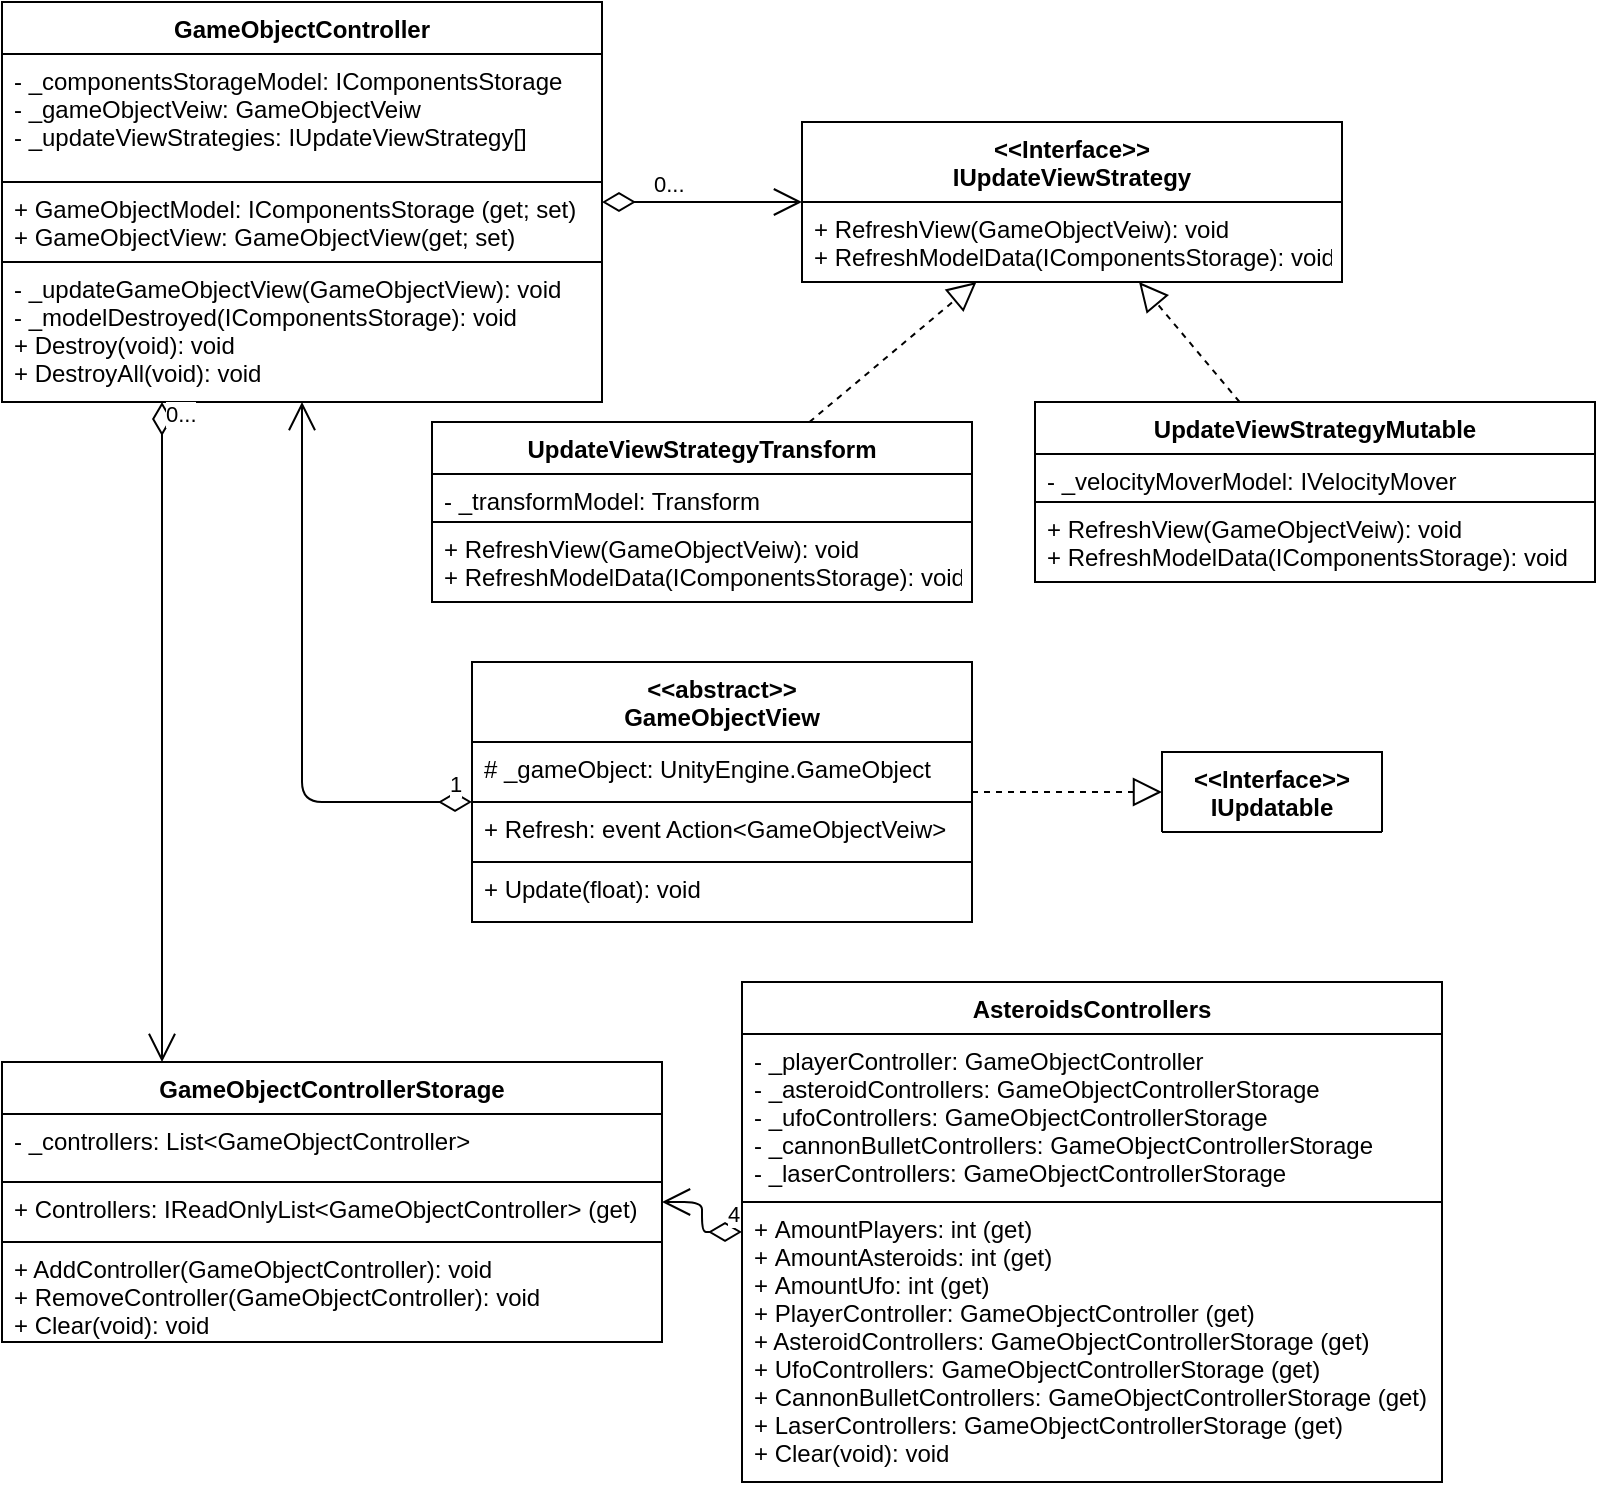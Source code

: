 <mxfile version="13.7.9" type="device" pages="3"><diagram id="0OU8vH0UHoeGirbY9aeB" name="Controller"><mxGraphModel dx="-127" dy="-1451" grid="1" gridSize="10" guides="1" tooltips="1" connect="1" arrows="1" fold="1" page="1" pageScale="1" pageWidth="827" pageHeight="1169" math="0" shadow="0"><root><mxCell id="0"/><mxCell id="1" parent="0"/><mxCell id="wP--cDOwgo1lVl1RBH6o-33" value="AsteroidsControllers" style="swimlane;fontStyle=1;align=center;verticalAlign=top;childLayout=stackLayout;horizontal=1;startSize=26;horizontalStack=0;resizeParent=1;resizeParentMax=0;resizeLast=0;collapsible=1;marginBottom=0;spacing=2;" parent="1" vertex="1"><mxGeometry x="1210" y="2840" width="350" height="250" as="geometry"><mxRectangle x="267.5" y="180" width="70" height="26" as="alternateBounds"/></mxGeometry></mxCell><mxCell id="wP--cDOwgo1lVl1RBH6o-34" value="- _playerController: GameObjectController&#10;- _asteroidControllers: GameObjectControllerStorage&#10;- _ufoControllers: GameObjectControllerStorage&#10;- _cannonBulletControllers: GameObjectControllerStorage&#10;- _laserControllers: GameObjectControllerStorage" style="text;fillColor=none;align=left;verticalAlign=top;spacingLeft=4;spacingRight=4;overflow=hidden;rotatable=0;points=[[0,0.5],[1,0.5]];portConstraint=eastwest;strokeColor=#000000;" parent="wP--cDOwgo1lVl1RBH6o-33" vertex="1"><mxGeometry y="26" width="350" height="84" as="geometry"/></mxCell><mxCell id="wP--cDOwgo1lVl1RBH6o-35" value="+ AmountPlayers: int (get)&#10;+ AmountAsteroids: int (get)&#10;+ AmountUfo: int (get)&#10;+ PlayerController: GameObjectController (get)&#10;+ AsteroidControllers: GameObjectControllerStorage (get)&#10;+ UfoControllers: GameObjectControllerStorage (get)&#10;+ CannonBulletControllers: GameObjectControllerStorage (get)&#10;+ LaserControllers: GameObjectControllerStorage (get)&#10;+ Clear(void): void" style="text;fillColor=none;align=left;verticalAlign=top;spacingLeft=4;spacingRight=4;overflow=hidden;rotatable=0;points=[[0,0.5],[1,0.5]];portConstraint=eastwest;strokeColor=#000000;" parent="wP--cDOwgo1lVl1RBH6o-33" vertex="1"><mxGeometry y="110" width="350" height="140" as="geometry"/></mxCell><mxCell id="DfrD03r_aQXxV0ZtJx9C-1" value="&lt;&lt;Interface&gt;&gt;&#10;IUpdatable" style="swimlane;fontStyle=1;align=center;verticalAlign=top;childLayout=stackLayout;horizontal=1;startSize=40;horizontalStack=0;resizeParent=1;resizeParentMax=0;resizeLast=0;collapsible=1;marginBottom=0;spacing=2;" parent="1" vertex="1" collapsed="1"><mxGeometry x="1420" y="2725" width="110" height="40" as="geometry"><mxRectangle x="1430" y="2700" width="160" height="70" as="alternateBounds"/></mxGeometry></mxCell><mxCell id="DfrD03r_aQXxV0ZtJx9C-2" value="+ Update(float): void" style="text;fillColor=none;align=left;verticalAlign=top;spacingLeft=4;spacingRight=4;overflow=hidden;rotatable=0;points=[[0,0.5],[1,0.5]];portConstraint=eastwest;strokeColor=#000000;" parent="DfrD03r_aQXxV0ZtJx9C-1" vertex="1"><mxGeometry y="40" width="110" height="30" as="geometry"/></mxCell><mxCell id="wP--cDOwgo1lVl1RBH6o-22" value="&lt;&lt;abstract&gt;&gt;&#10;GameObjectView" style="swimlane;fontStyle=1;align=center;verticalAlign=top;childLayout=stackLayout;horizontal=1;startSize=40;horizontalStack=0;resizeParent=1;resizeParentMax=0;resizeLast=0;collapsible=1;marginBottom=0;spacing=2;" parent="1" vertex="1"><mxGeometry x="1075" y="2680" width="250" height="130" as="geometry"><mxRectangle x="267.5" y="180" width="70" height="26" as="alternateBounds"/></mxGeometry></mxCell><mxCell id="wP--cDOwgo1lVl1RBH6o-23" value="# _gameObject: UnityEngine.GameObject&#10;" style="text;fillColor=none;align=left;verticalAlign=top;spacingLeft=4;spacingRight=4;overflow=hidden;rotatable=0;points=[[0,0.5],[1,0.5]];portConstraint=eastwest;strokeColor=#000000;" parent="wP--cDOwgo1lVl1RBH6o-22" vertex="1"><mxGeometry y="40" width="250" height="30" as="geometry"/></mxCell><mxCell id="wP--cDOwgo1lVl1RBH6o-24" value="+ Refresh: event Action&lt;GameObjectVeiw&gt;" style="text;fillColor=none;align=left;verticalAlign=top;spacingLeft=4;spacingRight=4;overflow=hidden;rotatable=0;points=[[0,0.5],[1,0.5]];portConstraint=eastwest;strokeColor=#000000;" parent="wP--cDOwgo1lVl1RBH6o-22" vertex="1"><mxGeometry y="70" width="250" height="30" as="geometry"/></mxCell><mxCell id="wP--cDOwgo1lVl1RBH6o-25" value="+ Update(float): void" style="text;fillColor=none;align=left;verticalAlign=top;spacingLeft=4;spacingRight=4;overflow=hidden;rotatable=0;points=[[0,0.5],[1,0.5]];portConstraint=eastwest;strokeColor=#000000;" parent="wP--cDOwgo1lVl1RBH6o-22" vertex="1"><mxGeometry y="100" width="250" height="30" as="geometry"/></mxCell><mxCell id="wP--cDOwgo1lVl1RBH6o-9" value="&lt;&lt;Interface&gt;&gt;&#10;IUpdateViewStrategy" style="swimlane;fontStyle=1;align=center;verticalAlign=top;childLayout=stackLayout;horizontal=1;startSize=40;horizontalStack=0;resizeParent=1;resizeParentMax=0;resizeLast=0;collapsible=1;marginBottom=0;spacing=2;" parent="1" vertex="1"><mxGeometry x="1240" y="2410" width="270" height="80" as="geometry"><mxRectangle x="267.5" y="180" width="70" height="26" as="alternateBounds"/></mxGeometry></mxCell><mxCell id="wP--cDOwgo1lVl1RBH6o-10" value="+ RefreshView(GameObjectVeiw): void&#10;+ RefreshModelData(IComponentsStorage): void" style="text;fillColor=none;align=left;verticalAlign=top;spacingLeft=4;spacingRight=4;overflow=hidden;rotatable=0;points=[[0,0.5],[1,0.5]];portConstraint=eastwest;strokeColor=#000000;" parent="wP--cDOwgo1lVl1RBH6o-9" vertex="1"><mxGeometry y="40" width="270" height="40" as="geometry"/></mxCell><mxCell id="wP--cDOwgo1lVl1RBH6o-1" value="GameObjectController" style="swimlane;fontStyle=1;align=center;verticalAlign=top;childLayout=stackLayout;horizontal=1;startSize=26;horizontalStack=0;resizeParent=1;resizeParentMax=0;resizeLast=0;collapsible=1;marginBottom=0;spacing=2;" parent="1" vertex="1"><mxGeometry x="840" y="2350" width="300" height="200" as="geometry"><mxRectangle x="267.5" y="180" width="70" height="26" as="alternateBounds"/></mxGeometry></mxCell><mxCell id="wP--cDOwgo1lVl1RBH6o-2" value="- _componentsStorageModel: IComponentsStorage&#10;- _gameObjectVeiw: GameObjectVeiw&#10;- _updateViewStrategies: IUpdateViewStrategy[]" style="text;fillColor=none;align=left;verticalAlign=top;spacingLeft=4;spacingRight=4;overflow=hidden;rotatable=0;points=[[0,0.5],[1,0.5]];portConstraint=eastwest;strokeColor=#000000;" parent="wP--cDOwgo1lVl1RBH6o-1" vertex="1"><mxGeometry y="26" width="300" height="64" as="geometry"/></mxCell><mxCell id="wP--cDOwgo1lVl1RBH6o-3" value="+ GameObjectModel: IComponentsStorage (get; set)&#10;+ GameObjectView: GameObjectView(get; set)" style="text;fillColor=none;align=left;verticalAlign=top;spacingLeft=4;spacingRight=4;overflow=hidden;rotatable=0;points=[[0,0.5],[1,0.5]];portConstraint=eastwest;strokeColor=#000000;" parent="wP--cDOwgo1lVl1RBH6o-1" vertex="1"><mxGeometry y="90" width="300" height="40" as="geometry"/></mxCell><mxCell id="wP--cDOwgo1lVl1RBH6o-4" value="- _updateGameObjectView(GameObjectView): void&#10;- _modelDestroyed(IComponentsStorage): void&#10;+ Destroy(void): void&#10;+ DestroyAll(void): void" style="text;fillColor=none;align=left;verticalAlign=top;spacingLeft=4;spacingRight=4;overflow=hidden;rotatable=0;points=[[0,0.5],[1,0.5]];portConstraint=eastwest;strokeColor=#000000;" parent="wP--cDOwgo1lVl1RBH6o-1" vertex="1"><mxGeometry y="130" width="300" height="70" as="geometry"/></mxCell><mxCell id="wP--cDOwgo1lVl1RBH6o-5" value="1" style="endArrow=open;html=1;endSize=12;startArrow=diamondThin;startSize=14;startFill=0;edgeStyle=orthogonalEdgeStyle;align=left;verticalAlign=bottom;" parent="1" source="wP--cDOwgo1lVl1RBH6o-22" target="wP--cDOwgo1lVl1RBH6o-1" edge="1"><mxGeometry x="-0.905" relative="1" as="geometry"><mxPoint x="1110" y="2260" as="sourcePoint"/><mxPoint x="1190" y="2460" as="targetPoint"/><Array as="points"><mxPoint x="990" y="2750"/></Array><mxPoint as="offset"/></mxGeometry></mxCell><mxCell id="wP--cDOwgo1lVl1RBH6o-6" value="0..." style="endArrow=open;html=1;endSize=12;startArrow=diamondThin;startSize=14;startFill=0;edgeStyle=orthogonalEdgeStyle;align=left;verticalAlign=bottom;" parent="1" source="wP--cDOwgo1lVl1RBH6o-1" target="wP--cDOwgo1lVl1RBH6o-9" edge="1"><mxGeometry x="-0.529" relative="1" as="geometry"><mxPoint x="1200" y="2490" as="sourcePoint"/><mxPoint x="1210" y="2420" as="targetPoint"/><mxPoint as="offset"/></mxGeometry></mxCell><mxCell id="wP--cDOwgo1lVl1RBH6o-7" value="" style="endArrow=block;dashed=1;endFill=0;endSize=12;html=1;" parent="1" source="wP--cDOwgo1lVl1RBH6o-11" target="wP--cDOwgo1lVl1RBH6o-9" edge="1"><mxGeometry width="160" relative="1" as="geometry"><mxPoint x="1280" y="2540" as="sourcePoint"/><mxPoint x="1440" y="2540" as="targetPoint"/></mxGeometry></mxCell><mxCell id="wP--cDOwgo1lVl1RBH6o-8" value="" style="endArrow=block;dashed=1;endFill=0;endSize=12;html=1;" parent="1" source="wP--cDOwgo1lVl1RBH6o-16" target="wP--cDOwgo1lVl1RBH6o-9" edge="1"><mxGeometry width="160" relative="1" as="geometry"><mxPoint x="1515.083" y="2620" as="sourcePoint"/><mxPoint x="1392.568" y="2430" as="targetPoint"/></mxGeometry></mxCell><mxCell id="wP--cDOwgo1lVl1RBH6o-11" value="UpdateViewStrategyTransform" style="swimlane;fontStyle=1;align=center;verticalAlign=top;childLayout=stackLayout;horizontal=1;startSize=26;horizontalStack=0;resizeParent=1;resizeParentMax=0;resizeLast=0;collapsible=1;marginBottom=0;spacing=2;" parent="1" vertex="1"><mxGeometry x="1055" y="2560" width="270" height="90" as="geometry"><mxRectangle x="267.5" y="180" width="70" height="26" as="alternateBounds"/></mxGeometry></mxCell><mxCell id="wP--cDOwgo1lVl1RBH6o-12" value="- _transformModel: Transform" style="text;fillColor=none;align=left;verticalAlign=top;spacingLeft=4;spacingRight=4;overflow=hidden;rotatable=0;points=[[0,0.5],[1,0.5]];portConstraint=eastwest;strokeColor=#000000;" parent="wP--cDOwgo1lVl1RBH6o-11" vertex="1"><mxGeometry y="26" width="270" height="24" as="geometry"/></mxCell><mxCell id="wP--cDOwgo1lVl1RBH6o-13" value="+ RefreshView(GameObjectVeiw): void&#10;+ RefreshModelData(IComponentsStorage): void" style="text;fillColor=none;align=left;verticalAlign=top;spacingLeft=4;spacingRight=4;overflow=hidden;rotatable=0;points=[[0,0.5],[1,0.5]];portConstraint=eastwest;strokeColor=#000000;" parent="wP--cDOwgo1lVl1RBH6o-11" vertex="1"><mxGeometry y="50" width="270" height="40" as="geometry"/></mxCell><mxCell id="wP--cDOwgo1lVl1RBH6o-14" value="0..." style="endArrow=open;html=1;endSize=12;startArrow=diamondThin;startSize=14;startFill=0;edgeStyle=orthogonalEdgeStyle;align=left;verticalAlign=bottom;" parent="1" source="wP--cDOwgo1lVl1RBH6o-1" target="wP--cDOwgo1lVl1RBH6o-26" edge="1"><mxGeometry x="-0.912" relative="1" as="geometry"><mxPoint x="1250" y="2450" as="sourcePoint"/><mxPoint x="1140" y="2450" as="targetPoint"/><mxPoint as="offset"/><Array as="points"><mxPoint x="920" y="2720"/><mxPoint x="920" y="2720"/></Array></mxGeometry></mxCell><mxCell id="wP--cDOwgo1lVl1RBH6o-15" value="4" style="endArrow=open;html=1;endSize=12;startArrow=diamondThin;startSize=14;startFill=0;edgeStyle=orthogonalEdgeStyle;align=left;verticalAlign=bottom;" parent="1" source="wP--cDOwgo1lVl1RBH6o-33" target="wP--cDOwgo1lVl1RBH6o-26" edge="1"><mxGeometry x="-0.667" relative="1" as="geometry"><mxPoint x="100" y="3370" as="sourcePoint"/><mxPoint x="260" y="3370" as="targetPoint"/><mxPoint as="offset"/></mxGeometry></mxCell><mxCell id="wP--cDOwgo1lVl1RBH6o-16" value="UpdateViewStrategyMutable" style="swimlane;fontStyle=1;align=center;verticalAlign=top;childLayout=stackLayout;horizontal=1;startSize=26;horizontalStack=0;resizeParent=1;resizeParentMax=0;resizeLast=0;collapsible=1;marginBottom=0;spacing=2;" parent="1" vertex="1"><mxGeometry x="1356.5" y="2550" width="280" height="90" as="geometry"><mxRectangle x="267.5" y="180" width="70" height="26" as="alternateBounds"/></mxGeometry></mxCell><mxCell id="wP--cDOwgo1lVl1RBH6o-17" value="- _velocityMoverModel: IVelocityMover" style="text;fillColor=none;align=left;verticalAlign=top;spacingLeft=4;spacingRight=4;overflow=hidden;rotatable=0;points=[[0,0.5],[1,0.5]];portConstraint=eastwest;strokeColor=#000000;" parent="wP--cDOwgo1lVl1RBH6o-16" vertex="1"><mxGeometry y="26" width="280" height="24" as="geometry"/></mxCell><mxCell id="wP--cDOwgo1lVl1RBH6o-18" value="+ RefreshView(GameObjectVeiw): void&#10;+ RefreshModelData(IComponentsStorage): void" style="text;fillColor=none;align=left;verticalAlign=top;spacingLeft=4;spacingRight=4;overflow=hidden;rotatable=0;points=[[0,0.5],[1,0.5]];portConstraint=eastwest;strokeColor=#000000;" parent="wP--cDOwgo1lVl1RBH6o-16" vertex="1"><mxGeometry y="50" width="280" height="40" as="geometry"/></mxCell><mxCell id="wP--cDOwgo1lVl1RBH6o-26" value="GameObjectControllerStorage" style="swimlane;fontStyle=1;align=center;verticalAlign=top;childLayout=stackLayout;horizontal=1;startSize=26;horizontalStack=0;resizeParent=1;resizeParentMax=0;resizeLast=0;collapsible=1;marginBottom=0;spacing=2;" parent="1" vertex="1"><mxGeometry x="840" y="2880" width="330" height="140" as="geometry"><mxRectangle x="267.5" y="180" width="70" height="26" as="alternateBounds"/></mxGeometry></mxCell><mxCell id="wP--cDOwgo1lVl1RBH6o-27" value="- _controllers: List&lt;GameObjectController&gt;" style="text;fillColor=none;align=left;verticalAlign=top;spacingLeft=4;spacingRight=4;overflow=hidden;rotatable=0;points=[[0,0.5],[1,0.5]];portConstraint=eastwest;strokeColor=#000000;" parent="wP--cDOwgo1lVl1RBH6o-26" vertex="1"><mxGeometry y="26" width="330" height="34" as="geometry"/></mxCell><mxCell id="wP--cDOwgo1lVl1RBH6o-28" value="+ Controllers: IReadOnlyList&lt;GameObjectController&gt; (get)" style="text;fillColor=none;align=left;verticalAlign=top;spacingLeft=4;spacingRight=4;overflow=hidden;rotatable=0;points=[[0,0.5],[1,0.5]];portConstraint=eastwest;strokeColor=#000000;" parent="wP--cDOwgo1lVl1RBH6o-26" vertex="1"><mxGeometry y="60" width="330" height="30" as="geometry"/></mxCell><mxCell id="wP--cDOwgo1lVl1RBH6o-29" value="+ AddController(GameObjectController): void&#10;+ RemoveController(GameObjectController): void&#10;+ Clear(void): void&#10;" style="text;fillColor=none;align=left;verticalAlign=top;spacingLeft=4;spacingRight=4;overflow=hidden;rotatable=0;points=[[0,0.5],[1,0.5]];portConstraint=eastwest;strokeColor=#000000;" parent="wP--cDOwgo1lVl1RBH6o-26" vertex="1"><mxGeometry y="90" width="330" height="50" as="geometry"/></mxCell><mxCell id="DfrD03r_aQXxV0ZtJx9C-3" value="" style="endArrow=block;dashed=1;endFill=0;endSize=12;html=1;" parent="1" source="wP--cDOwgo1lVl1RBH6o-22" target="DfrD03r_aQXxV0ZtJx9C-1" edge="1"><mxGeometry width="160" relative="1" as="geometry"><mxPoint x="1400" y="2680" as="sourcePoint"/><mxPoint x="1370" y="2590" as="targetPoint"/></mxGeometry></mxCell></root></mxGraphModel></diagram><diagram id="8H2pcj10naWWpLt8UAX_" name="View"><mxGraphModel dx="259" dy="-1492" grid="1" gridSize="10" guides="1" tooltips="1" connect="1" arrows="1" fold="1" page="1" pageScale="1" pageWidth="827" pageHeight="1169" math="0" shadow="0"><root><mxCell id="oshjtxGhFLEkkVe65fjU-0"/><mxCell id="oshjtxGhFLEkkVe65fjU-1" parent="oshjtxGhFLEkkVe65fjU-0"/><mxCell id="oshjtxGhFLEkkVe65fjU-2" value="" style="endArrow=block;dashed=1;endFill=0;endSize=12;html=1;" parent="oshjtxGhFLEkkVe65fjU-1" source="oshjtxGhFLEkkVe65fjU-18" target="oshjtxGhFLEkkVe65fjU-41" edge="1"><mxGeometry width="160" relative="1" as="geometry"><mxPoint x="1195.948" y="2920" as="sourcePoint"/><mxPoint x="1256.466" y="2530" as="targetPoint"/></mxGeometry></mxCell><mxCell id="oshjtxGhFLEkkVe65fjU-3" value="" style="endArrow=block;dashed=1;endFill=0;endSize=12;html=1;" parent="oshjtxGhFLEkkVe65fjU-1" source="oshjtxGhFLEkkVe65fjU-30" target="oshjtxGhFLEkkVe65fjU-18" edge="1"><mxGeometry width="160" relative="1" as="geometry"><mxPoint x="735.562" y="3160" as="sourcePoint"/><mxPoint x="422.221" y="3170" as="targetPoint"/></mxGeometry></mxCell><mxCell id="oshjtxGhFLEkkVe65fjU-4" value="" style="endArrow=block;dashed=1;endFill=0;endSize=12;html=1;" parent="oshjtxGhFLEkkVe65fjU-1" source="oshjtxGhFLEkkVe65fjU-22" target="oshjtxGhFLEkkVe65fjU-14" edge="1"><mxGeometry width="160" relative="1" as="geometry"><mxPoint x="752.625" y="3160" as="sourcePoint"/><mxPoint x="350.73" y="3170" as="targetPoint"/></mxGeometry></mxCell><mxCell id="oshjtxGhFLEkkVe65fjU-5" value="1" style="endArrow=open;html=1;endSize=12;startArrow=diamondThin;startSize=14;startFill=1;edgeStyle=orthogonalEdgeStyle;align=left;verticalAlign=bottom;" parent="oshjtxGhFLEkkVe65fjU-1" source="oshjtxGhFLEkkVe65fjU-18" target="oshjtxGhFLEkkVe65fjU-12" edge="1"><mxGeometry x="-0.759" relative="1" as="geometry"><mxPoint x="1560" y="2880" as="sourcePoint"/><mxPoint x="1720" y="2880" as="targetPoint"/><mxPoint as="offset"/></mxGeometry></mxCell><mxCell id="oshjtxGhFLEkkVe65fjU-6" value="" style="endArrow=block;dashed=1;endFill=0;endSize=12;html=1;" parent="oshjtxGhFLEkkVe65fjU-1" source="oshjtxGhFLEkkVe65fjU-18" target="oshjtxGhFLEkkVe65fjU-38" edge="1"><mxGeometry width="160" relative="1" as="geometry"><mxPoint x="1483.982" y="3030" as="sourcePoint"/><mxPoint x="1900" y="2630" as="targetPoint"/></mxGeometry></mxCell><mxCell id="oshjtxGhFLEkkVe65fjU-7" value="" style="endArrow=block;dashed=1;endFill=0;endSize=12;html=1;" parent="oshjtxGhFLEkkVe65fjU-1" source="oshjtxGhFLEkkVe65fjU-14" target="oshjtxGhFLEkkVe65fjU-38" edge="1"><mxGeometry width="160" relative="1" as="geometry"><mxPoint x="1097.021" y="3460" as="sourcePoint"/><mxPoint x="1230.638" y="2675.0" as="targetPoint"/></mxGeometry></mxCell><mxCell id="oshjtxGhFLEkkVe65fjU-8" value="" style="endArrow=block;dashed=1;endFill=0;endSize=12;html=1;" parent="oshjtxGhFLEkkVe65fjU-1" source="oshjtxGhFLEkkVe65fjU-30" target="oshjtxGhFLEkkVe65fjU-18" edge="1"><mxGeometry width="160" relative="1" as="geometry"><mxPoint x="970.75" y="3390.173" as="sourcePoint"/><mxPoint x="1440" y="3309.827" as="targetPoint"/></mxGeometry></mxCell><mxCell id="oshjtxGhFLEkkVe65fjU-9" value="" style="endArrow=block;dashed=1;endFill=0;endSize=12;html=1;" parent="oshjtxGhFLEkkVe65fjU-1" source="oshjtxGhFLEkkVe65fjU-26" target="oshjtxGhFLEkkVe65fjU-14" edge="1"><mxGeometry width="160" relative="1" as="geometry"><mxPoint x="659.25" y="3384.032" as="sourcePoint"/><mxPoint x="1095" y="3290.968" as="targetPoint"/></mxGeometry></mxCell><mxCell id="oshjtxGhFLEkkVe65fjU-10" value="" style="endArrow=block;dashed=1;endFill=0;endSize=12;html=1;" parent="oshjtxGhFLEkkVe65fjU-1" source="oshjtxGhFLEkkVe65fjU-14" target="oshjtxGhFLEkkVe65fjU-34" edge="1"><mxGeometry width="160" relative="1" as="geometry"><mxPoint x="1383.897" y="3260" as="sourcePoint"/><mxPoint x="1255.641" y="2850" as="targetPoint"/></mxGeometry></mxCell><mxCell id="oshjtxGhFLEkkVe65fjU-11" value="" style="endArrow=block;dashed=1;endFill=0;endSize=12;html=1;" parent="oshjtxGhFLEkkVe65fjU-1" source="oshjtxGhFLEkkVe65fjU-18" target="oshjtxGhFLEkkVe65fjU-34" edge="1"><mxGeometry width="160" relative="1" as="geometry"><mxPoint x="1393.897" y="3270" as="sourcePoint"/><mxPoint x="1265.641" y="2860" as="targetPoint"/></mxGeometry></mxCell><mxCell id="oshjtxGhFLEkkVe65fjU-26" value="PolygonTransformView" style="swimlane;fontStyle=1;align=center;verticalAlign=top;childLayout=stackLayout;horizontal=1;startSize=26;horizontalStack=0;resizeParent=1;resizeParentMax=0;resizeLast=0;collapsible=1;marginBottom=0;spacing=2;" parent="oshjtxGhFLEkkVe65fjU-1" vertex="1"><mxGeometry x="890" y="3290" width="290" height="200" as="geometry"><mxRectangle x="267.5" y="180" width="70" height="26" as="alternateBounds"/></mxGeometry></mxCell><mxCell id="oshjtxGhFLEkkVe65fjU-27" value="# _gameObject: UnityEngine.GameObject&#10;&#10;" style="text;fillColor=none;align=left;verticalAlign=top;spacingLeft=4;spacingRight=4;overflow=hidden;rotatable=0;points=[[0,0.5],[1,0.5]];portConstraint=eastwest;strokeColor=#000000;" parent="oshjtxGhFLEkkVe65fjU-26" vertex="1"><mxGeometry y="26" width="290" height="24" as="geometry"/></mxCell><mxCell id="oshjtxGhFLEkkVe65fjU-28" value="+ Refresh: event Action&lt;GameObjectVeiw&gt;&#10;+ DisplayedPosition: UnityEngine.Vector3 (get)  &#10;+ DisplayedEulerAngles: UnityEngine.Vector3 (get) &#10;+ DisplayedScale: UnityEngine.Vector3 (get)&#10;" style="text;fillColor=none;align=left;verticalAlign=top;spacingLeft=4;spacingRight=4;overflow=hidden;rotatable=0;points=[[0,0.5],[1,0.5]];portConstraint=eastwest;strokeColor=#000000;" parent="oshjtxGhFLEkkVe65fjU-26" vertex="1"><mxGeometry y="50" width="290" height="70" as="geometry"/></mxCell><mxCell id="oshjtxGhFLEkkVe65fjU-29" value="+ Update(float): void&#10;+ MoveTo(float, float, float): void&#10;+ Translate(float, float, float): void&#10;+ Rotate(float, float, float): void&#10;+ TurnOn(float, float, float): void" style="text;fillColor=none;align=left;verticalAlign=top;spacingLeft=4;spacingRight=4;overflow=hidden;rotatable=0;points=[[0,0.5],[1,0.5]];portConstraint=eastwest;strokeColor=#000000;" parent="oshjtxGhFLEkkVe65fjU-26" vertex="1"><mxGeometry y="120" width="290" height="80" as="geometry"/></mxCell><mxCell id="oshjtxGhFLEkkVe65fjU-22" value="SpriteTransformView" style="swimlane;fontStyle=1;align=center;verticalAlign=top;childLayout=stackLayout;horizontal=1;startSize=26;horizontalStack=0;resizeParent=1;resizeParentMax=0;resizeLast=0;collapsible=1;marginBottom=0;spacing=2;" parent="oshjtxGhFLEkkVe65fjU-1" vertex="1"><mxGeometry x="850" y="3050" width="290" height="220" as="geometry"><mxRectangle x="267.5" y="180" width="70" height="26" as="alternateBounds"/></mxGeometry></mxCell><mxCell id="oshjtxGhFLEkkVe65fjU-23" value="- _spriteRenderer: UnityEngine.SpriteRenderer&#10;# _gameObject: UnityEngine.GameObject&#10;" style="text;fillColor=none;align=left;verticalAlign=top;spacingLeft=4;spacingRight=4;overflow=hidden;rotatable=0;points=[[0,0.5],[1,0.5]];portConstraint=eastwest;strokeColor=#000000;" parent="oshjtxGhFLEkkVe65fjU-22" vertex="1"><mxGeometry y="26" width="290" height="44" as="geometry"/></mxCell><mxCell id="oshjtxGhFLEkkVe65fjU-24" value="+ Refresh: event Action&lt;GameObjectVeiw&gt;&#10;+ DisplayedPosition: UnityEngine.Vector3 (get) &#10;+ DisplayedEulerAngles: UnityEngine.Vector3 (get)&#10;+ DisplayedScale: UnityEngine.Vector3 (get)&#10;" style="text;fillColor=none;align=left;verticalAlign=top;spacingLeft=4;spacingRight=4;overflow=hidden;rotatable=0;points=[[0,0.5],[1,0.5]];portConstraint=eastwest;strokeColor=#000000;" parent="oshjtxGhFLEkkVe65fjU-22" vertex="1"><mxGeometry y="70" width="290" height="70" as="geometry"/></mxCell><mxCell id="oshjtxGhFLEkkVe65fjU-25" value="+ Update(float): void&#10;+ MoveTo(float, float, float): void&#10;+ Translate(float, float, float): void&#10;+ Rotate(float, float, float): void&#10;+ TurnOn(float, float, float): void" style="text;fillColor=none;align=left;verticalAlign=top;spacingLeft=4;spacingRight=4;overflow=hidden;rotatable=0;points=[[0,0.5],[1,0.5]];portConstraint=eastwest;strokeColor=#000000;" parent="oshjtxGhFLEkkVe65fjU-22" vertex="1"><mxGeometry y="140" width="290" height="80" as="geometry"/></mxCell><mxCell id="oshjtxGhFLEkkVe65fjU-30" value="SpriteTransformMutableView" style="swimlane;fontStyle=1;align=center;verticalAlign=top;childLayout=stackLayout;horizontal=1;startSize=26;horizontalStack=0;resizeParent=1;resizeParentMax=0;resizeLast=0;collapsible=1;marginBottom=0;spacing=2;" parent="oshjtxGhFLEkkVe65fjU-1" vertex="1"><mxGeometry x="1300" y="3050" width="290" height="260" as="geometry"><mxRectangle x="267.5" y="180" width="70" height="26" as="alternateBounds"/></mxGeometry></mxCell><mxCell id="oshjtxGhFLEkkVe65fjU-31" value="- _displayedState: ViewState&#10;- _sprites: UnityEngine.Sprite[]&#10;- _spriteRenderer: UnityEngine.SpriteRenderer&#10;# _gameObject: UnityEngine.GameObject&#10;&#10;" style="text;fillColor=none;align=left;verticalAlign=top;spacingLeft=4;spacingRight=4;overflow=hidden;rotatable=0;points=[[0,0.5],[1,0.5]];portConstraint=eastwest;strokeColor=#000000;" parent="oshjtxGhFLEkkVe65fjU-30" vertex="1"><mxGeometry y="26" width="290" height="64" as="geometry"/></mxCell><mxCell id="oshjtxGhFLEkkVe65fjU-32" value="+ Refresh: event Action&lt;GameObjectVeiw&gt;&#10;+ DisplayedPosition: UnityEngine.Vector3 (get)  &#10;+ DisplayedEulerAngles: UnityEngine.Vector3 (get)&#10;+ DisplayedState: ViewState (get)&#10;" style="text;fillColor=none;align=left;verticalAlign=top;spacingLeft=4;spacingRight=4;overflow=hidden;rotatable=0;points=[[0,0.5],[1,0.5]];portConstraint=eastwest;strokeColor=#000000;" parent="oshjtxGhFLEkkVe65fjU-30" vertex="1"><mxGeometry y="90" width="290" height="70" as="geometry"/></mxCell><mxCell id="oshjtxGhFLEkkVe65fjU-33" value="+ Update(float): void&#10;+ MoveTo(float, float, float): void&#10;+ Translate(float, float, float): void&#10;+ Rotate(float, float, float): void&#10;+ TurnOn(float, float, float): void&#10;+ ChangeView(void): void" style="text;fillColor=none;align=left;verticalAlign=top;spacingLeft=4;spacingRight=4;overflow=hidden;rotatable=0;points=[[0,0.5],[1,0.5]];portConstraint=eastwest;strokeColor=#000000;" parent="oshjtxGhFLEkkVe65fjU-30" vertex="1"><mxGeometry y="160" width="290" height="100" as="geometry"/></mxCell><mxCell id="oshjtxGhFLEkkVe65fjU-14" value="&lt;&lt;abstract&gt;&gt;&#10;TransformView" style="swimlane;fontStyle=1;align=center;verticalAlign=top;childLayout=stackLayout;horizontal=1;startSize=38;horizontalStack=0;resizeParent=1;resizeParentMax=0;resizeLast=0;collapsible=1;marginBottom=0;spacing=2;" parent="oshjtxGhFLEkkVe65fjU-1" vertex="1"><mxGeometry x="850" y="2770" width="290" height="230" as="geometry"><mxRectangle x="267.5" y="180" width="70" height="26" as="alternateBounds"/></mxGeometry></mxCell><mxCell id="oshjtxGhFLEkkVe65fjU-15" value="# _gameObject: UnityEngine.GameObject&#10;&#10;" style="text;fillColor=none;align=left;verticalAlign=top;spacingLeft=4;spacingRight=4;overflow=hidden;rotatable=0;points=[[0,0.5],[1,0.5]];portConstraint=eastwest;strokeColor=#000000;" parent="oshjtxGhFLEkkVe65fjU-14" vertex="1"><mxGeometry y="38" width="290" height="32" as="geometry"/></mxCell><mxCell id="oshjtxGhFLEkkVe65fjU-16" value="+ Refresh: event Action&lt;GameObjectVeiw&gt;&#10;+ DisplayedPosition: UnityEngine.Vector3 (get) &#10;+ DisplayedEulerAngles: UnityEngine.Vector3 (get)&#10;+ DisplayedScale: UnityEngine.Vector3 (get) &#10;" style="text;fillColor=none;align=left;verticalAlign=top;spacingLeft=4;spacingRight=4;overflow=hidden;rotatable=0;points=[[0,0.5],[1,0.5]];portConstraint=eastwest;strokeColor=#000000;" parent="oshjtxGhFLEkkVe65fjU-14" vertex="1"><mxGeometry y="70" width="290" height="80" as="geometry"/></mxCell><mxCell id="oshjtxGhFLEkkVe65fjU-17" value="+ Update(float): void&#10;+ MoveTo(float, float, float): void&#10;+ Translate(float, float, float): void&#10;+ Rotate(float, float, float): void&#10;+ TurnOn(float, float, float): void" style="text;fillColor=none;align=left;verticalAlign=top;spacingLeft=4;spacingRight=4;overflow=hidden;rotatable=0;points=[[0,0.5],[1,0.5]];portConstraint=eastwest;strokeColor=#000000;" parent="oshjtxGhFLEkkVe65fjU-14" vertex="1"><mxGeometry y="150" width="290" height="80" as="geometry"/></mxCell><mxCell id="oshjtxGhFLEkkVe65fjU-18" value="&lt;&lt;abstract&gt;&gt;&#10;TransformMutableView" style="swimlane;fontStyle=1;align=center;verticalAlign=top;childLayout=stackLayout;horizontal=1;startSize=38;horizontalStack=0;resizeParent=1;resizeParentMax=0;resizeLast=0;collapsible=1;marginBottom=0;spacing=2;" parent="oshjtxGhFLEkkVe65fjU-1" vertex="1"><mxGeometry x="1300" y="2760" width="290" height="250" as="geometry"><mxRectangle x="267.5" y="180" width="70" height="26" as="alternateBounds"/></mxGeometry></mxCell><mxCell id="oshjtxGhFLEkkVe65fjU-19" value="# _displayedState: ViewState&#10;#  _gameObject: UnityEngine.GameObject&#10;" style="text;fillColor=none;align=left;verticalAlign=top;spacingLeft=4;spacingRight=4;overflow=hidden;rotatable=0;points=[[0,0.5],[1,0.5]];portConstraint=eastwest;strokeColor=#000000;" parent="oshjtxGhFLEkkVe65fjU-18" vertex="1"><mxGeometry y="38" width="290" height="42" as="geometry"/></mxCell><mxCell id="oshjtxGhFLEkkVe65fjU-20" value="+ Refresh: event Action&lt;GameObjectVeiw&gt;&#10;+ DisplayedPosition: UnityEngine.Vector3 (get)  &#10;+ DisplayedEulerAngles: UnityEngine.Vector3 (get)&#10;+ DisplayedState: ViewState (get)&#10;" style="text;fillColor=none;align=left;verticalAlign=top;spacingLeft=4;spacingRight=4;overflow=hidden;rotatable=0;points=[[0,0.5],[1,0.5]];portConstraint=eastwest;strokeColor=#000000;" parent="oshjtxGhFLEkkVe65fjU-18" vertex="1"><mxGeometry y="80" width="290" height="70" as="geometry"/></mxCell><mxCell id="oshjtxGhFLEkkVe65fjU-21" value="+ Update(float): void&#10;+ MoveTo(float, float, float): void&#10;+ Translate(float, float, float): void&#10;+ Rotate(float, float, float): void&#10;+ TurnOn(float, float, float): void&#10;+ ChangeView(void): void" style="text;fillColor=none;align=left;verticalAlign=top;spacingLeft=4;spacingRight=4;overflow=hidden;rotatable=0;points=[[0,0.5],[1,0.5]];portConstraint=eastwest;strokeColor=#000000;" parent="oshjtxGhFLEkkVe65fjU-18" vertex="1"><mxGeometry y="150" width="290" height="100" as="geometry"/></mxCell><mxCell id="oshjtxGhFLEkkVe65fjU-12" value="&lt;&lt;Enumeration&gt;&gt;&#10;ViewState" style="swimlane;fontStyle=1;align=center;verticalAlign=top;childLayout=stackLayout;horizontal=1;startSize=40;horizontalStack=0;resizeParent=1;resizeParentMax=0;resizeLast=0;collapsible=1;marginBottom=0;spacing=2;" parent="oshjtxGhFLEkkVe65fjU-1" vertex="1"><mxGeometry x="1430" y="2610" width="160" height="80" as="geometry"><mxRectangle x="560" y="230" width="70" height="26" as="alternateBounds"/></mxGeometry></mxCell><mxCell id="oshjtxGhFLEkkVe65fjU-13" value="Stay : 0&#10;Move : 1&#10;" style="text;fillColor=none;align=left;verticalAlign=top;spacingLeft=4;spacingRight=4;overflow=hidden;rotatable=0;points=[[0,0.5],[1,0.5]];portConstraint=eastwest;strokeColor=#000000;" parent="oshjtxGhFLEkkVe65fjU-12" vertex="1"><mxGeometry y="40" width="160" height="40" as="geometry"/></mxCell><mxCell id="oshjtxGhFLEkkVe65fjU-41" value="&lt;&lt;Interface&gt;&gt;&#10;IMutableView" style="swimlane;fontStyle=1;align=center;verticalAlign=top;childLayout=stackLayout;horizontal=1;startSize=40;horizontalStack=0;resizeParent=1;resizeParentMax=0;resizeLast=0;collapsible=1;marginBottom=0;spacing=2;" parent="oshjtxGhFLEkkVe65fjU-1" vertex="1"><mxGeometry x="1380" y="2490" width="210" height="100" as="geometry"><mxRectangle x="560" y="230" width="70" height="26" as="alternateBounds"/></mxGeometry></mxCell><mxCell id="oshjtxGhFLEkkVe65fjU-42" value="+ DisplayedState: ViewState&#10; " style="text;fillColor=none;align=left;verticalAlign=top;spacingLeft=4;spacingRight=4;overflow=hidden;rotatable=0;points=[[0,0.5],[1,0.5]];portConstraint=eastwest;strokeColor=#000000;" parent="oshjtxGhFLEkkVe65fjU-41" vertex="1"><mxGeometry y="40" width="210" height="30" as="geometry"/></mxCell><mxCell id="oshjtxGhFLEkkVe65fjU-43" value="+ ChangeStateView(ViewState): void" style="text;fillColor=none;align=left;verticalAlign=top;spacingLeft=4;spacingRight=4;overflow=hidden;rotatable=0;points=[[0,0.5],[1,0.5]];portConstraint=eastwest;strokeColor=#000000;" parent="oshjtxGhFLEkkVe65fjU-41" vertex="1"><mxGeometry y="70" width="210" height="30" as="geometry"/></mxCell><mxCell id="oshjtxGhFLEkkVe65fjU-38" value="&lt;&lt;Interface&gt;&gt;&#10;ITransformView" style="swimlane;fontStyle=1;align=center;verticalAlign=top;childLayout=stackLayout;horizontal=1;startSize=40;horizontalStack=0;resizeParent=1;resizeParentMax=0;resizeLast=0;collapsible=1;marginBottom=0;spacing=2;" parent="oshjtxGhFLEkkVe65fjU-1" vertex="1"><mxGeometry x="850" y="2490" width="280" height="130" as="geometry"><mxRectangle x="560" y="230" width="70" height="26" as="alternateBounds"/></mxGeometry></mxCell><mxCell id="oshjtxGhFLEkkVe65fjU-39" value="+ DisplayedPosition: UnityEngine.Vector3 (get) &#10;+ DisplayedEulerAngles: UnityEngine.Vector3 (get)&#10;+ DisplayedScale: UnityEngine.Vector3 (get)" style="text;fillColor=none;align=left;verticalAlign=top;spacingLeft=4;spacingRight=4;overflow=hidden;rotatable=0;points=[[0,0.5],[1,0.5]];portConstraint=eastwest;strokeColor=#000000;" parent="oshjtxGhFLEkkVe65fjU-38" vertex="1"><mxGeometry y="40" width="280" height="50" as="geometry"/></mxCell><mxCell id="oshjtxGhFLEkkVe65fjU-40" value="+ MoveTo(float, float, float): void&#10;+ Translate(float, float, float): void" style="text;fillColor=none;align=left;verticalAlign=top;spacingLeft=4;spacingRight=4;overflow=hidden;rotatable=0;points=[[0,0.5],[1,0.5]];portConstraint=eastwest;strokeColor=#000000;" parent="oshjtxGhFLEkkVe65fjU-38" vertex="1"><mxGeometry y="90" width="280" height="40" as="geometry"/></mxCell><mxCell id="oshjtxGhFLEkkVe65fjU-34" value="&lt;&lt;abstract&gt;&gt;&#10;GameObjectView" style="swimlane;fontStyle=1;align=center;verticalAlign=top;childLayout=stackLayout;horizontal=1;startSize=40;horizontalStack=0;resizeParent=1;resizeParentMax=0;resizeLast=0;collapsible=1;marginBottom=0;spacing=2;" parent="oshjtxGhFLEkkVe65fjU-1" vertex="1"><mxGeometry x="1130" y="2350" width="250" height="130" as="geometry"><mxRectangle x="267.5" y="180" width="70" height="26" as="alternateBounds"/></mxGeometry></mxCell><mxCell id="oshjtxGhFLEkkVe65fjU-35" value="# _gameObject: UnityEngine.GameObject&#10;" style="text;fillColor=none;align=left;verticalAlign=top;spacingLeft=4;spacingRight=4;overflow=hidden;rotatable=0;points=[[0,0.5],[1,0.5]];portConstraint=eastwest;strokeColor=#000000;" parent="oshjtxGhFLEkkVe65fjU-34" vertex="1"><mxGeometry y="40" width="250" height="30" as="geometry"/></mxCell><mxCell id="oshjtxGhFLEkkVe65fjU-36" value="+ Refresh: event Action&lt;GameObjectVeiw&gt;" style="text;fillColor=none;align=left;verticalAlign=top;spacingLeft=4;spacingRight=4;overflow=hidden;rotatable=0;points=[[0,0.5],[1,0.5]];portConstraint=eastwest;strokeColor=#000000;" parent="oshjtxGhFLEkkVe65fjU-34" vertex="1"><mxGeometry y="70" width="250" height="30" as="geometry"/></mxCell><mxCell id="oshjtxGhFLEkkVe65fjU-37" value="+ Update(float): void" style="text;fillColor=none;align=left;verticalAlign=top;spacingLeft=4;spacingRight=4;overflow=hidden;rotatable=0;points=[[0,0.5],[1,0.5]];portConstraint=eastwest;strokeColor=#000000;" parent="oshjtxGhFLEkkVe65fjU-34" vertex="1"><mxGeometry y="100" width="250" height="30" as="geometry"/></mxCell></root></mxGraphModel></diagram><diagram id="gAOhMAl9Q7ONAoMwOx_k" name="Factory"><mxGraphModel dx="-568" dy="-2661" grid="1" gridSize="10" guides="1" tooltips="1" connect="1" arrows="1" fold="1" page="1" pageScale="1" pageWidth="827" pageHeight="1169" math="0" shadow="0"><root><mxCell id="NrLO8y2lAjSZha11qDsR-0"/><mxCell id="NrLO8y2lAjSZha11qDsR-1" parent="NrLO8y2lAjSZha11qDsR-0"/><mxCell id="NrLO8y2lAjSZha11qDsR-2" value="" style="endArrow=block;dashed=1;endFill=0;endSize=12;html=1;" parent="NrLO8y2lAjSZha11qDsR-1" source="NrLO8y2lAjSZha11qDsR-16" target="NrLO8y2lAjSZha11qDsR-9" edge="1"><mxGeometry width="160" relative="1" as="geometry"><mxPoint x="1852.75" y="4320" as="sourcePoint"/><mxPoint x="2012.75" y="4320" as="targetPoint"/></mxGeometry></mxCell><mxCell id="NrLO8y2lAjSZha11qDsR-3" value="" style="endArrow=block;dashed=1;endFill=0;endSize=12;html=1;" parent="NrLO8y2lAjSZha11qDsR-1" source="NrLO8y2lAjSZha11qDsR-22" target="NrLO8y2lAjSZha11qDsR-9" edge="1"><mxGeometry width="160" relative="1" as="geometry"><mxPoint x="1862.75" y="4330" as="sourcePoint"/><mxPoint x="2022.75" y="4330" as="targetPoint"/></mxGeometry></mxCell><mxCell id="NrLO8y2lAjSZha11qDsR-4" value="" style="endArrow=block;dashed=1;endFill=0;endSize=12;html=1;" parent="NrLO8y2lAjSZha11qDsR-1" source="NrLO8y2lAjSZha11qDsR-25" target="NrLO8y2lAjSZha11qDsR-19" edge="1"><mxGeometry width="160" relative="1" as="geometry"><mxPoint x="1847.75" y="4413" as="sourcePoint"/><mxPoint x="2007.75" y="4413" as="targetPoint"/></mxGeometry></mxCell><mxCell id="NrLO8y2lAjSZha11qDsR-5" value="" style="endArrow=block;dashed=1;endFill=0;endSize=12;html=1;" parent="NrLO8y2lAjSZha11qDsR-1" source="NrLO8y2lAjSZha11qDsR-13" target="NrLO8y2lAjSZha11qDsR-11" edge="1"><mxGeometry width="160" relative="1" as="geometry"><mxPoint x="1882.75" y="4350" as="sourcePoint"/><mxPoint x="2042.75" y="4350" as="targetPoint"/></mxGeometry></mxCell><mxCell id="NrLO8y2lAjSZha11qDsR-6" value="" style="endArrow=block;dashed=1;endFill=0;endSize=12;html=1;" parent="NrLO8y2lAjSZha11qDsR-1" source="NrLO8y2lAjSZha11qDsR-28" target="NrLO8y2lAjSZha11qDsR-19" edge="1"><mxGeometry width="160" relative="1" as="geometry"><mxPoint x="1867.75" y="4433" as="sourcePoint"/><mxPoint x="2027.75" y="4433" as="targetPoint"/></mxGeometry></mxCell><mxCell id="NrLO8y2lAjSZha11qDsR-7" value="" style="endArrow=block;dashed=1;endFill=0;endSize=12;html=1;" parent="NrLO8y2lAjSZha11qDsR-1" source="NrLO8y2lAjSZha11qDsR-31" target="NrLO8y2lAjSZha11qDsR-19" edge="1"><mxGeometry width="160" relative="1" as="geometry"><mxPoint x="1877.75" y="4443" as="sourcePoint"/><mxPoint x="2037.75" y="4443" as="targetPoint"/></mxGeometry></mxCell><mxCell id="NrLO8y2lAjSZha11qDsR-8" value="3" style="endArrow=open;html=1;endSize=12;startArrow=diamondThin;startSize=14;startFill=0;edgeStyle=orthogonalEdgeStyle;align=left;verticalAlign=bottom;" parent="NrLO8y2lAjSZha11qDsR-1" source="NrLO8y2lAjSZha11qDsR-13" target="NrLO8y2lAjSZha11qDsR-19" edge="1"><mxGeometry x="-0.333" relative="1" as="geometry"><mxPoint x="2272.75" y="4250" as="sourcePoint"/><mxPoint x="2462.75" y="4240" as="targetPoint"/><mxPoint as="offset"/></mxGeometry></mxCell><mxCell id="NrLO8y2lAjSZha11qDsR-19" value="&lt;&lt;abstract&gt;&gt;&#10;GameObjectViewCreator" style="swimlane;fontStyle=1;align=center;verticalAlign=top;childLayout=stackLayout;horizontal=1;startSize=40;horizontalStack=0;resizeParent=1;resizeParentMax=0;resizeLast=0;collapsible=1;marginBottom=0;spacing=2;" parent="NrLO8y2lAjSZha11qDsR-1" vertex="1"><mxGeometry x="2030" y="3940" width="280" height="100" as="geometry"><mxRectangle x="267.5" y="180" width="70" height="26" as="alternateBounds"/></mxGeometry></mxCell><mxCell id="NrLO8y2lAjSZha11qDsR-20" value="# _updater: IUpdater" style="text;fillColor=none;align=left;verticalAlign=top;spacingLeft=4;spacingRight=4;overflow=hidden;rotatable=0;points=[[0,0.5],[1,0.5]];portConstraint=eastwest;strokeColor=#000000;" parent="NrLO8y2lAjSZha11qDsR-19" vertex="1"><mxGeometry y="40" width="280" height="30" as="geometry"/></mxCell><mxCell id="NrLO8y2lAjSZha11qDsR-21" value="+ Create(void): GameObjectVeiw&#10;" style="text;fillColor=none;align=left;verticalAlign=top;spacingLeft=4;spacingRight=4;overflow=hidden;rotatable=0;points=[[0,0.5],[1,0.5]];portConstraint=eastwest;strokeColor=#000000;" parent="NrLO8y2lAjSZha11qDsR-19" vertex="1"><mxGeometry y="70" width="280" height="30" as="geometry"/></mxCell><mxCell id="NrLO8y2lAjSZha11qDsR-31" value="PolygonTransformGameObjectViewCreator" style="swimlane;fontStyle=1;align=center;verticalAlign=top;childLayout=stackLayout;horizontal=1;startSize=30;horizontalStack=0;resizeParent=1;resizeParentMax=0;resizeLast=0;collapsible=1;marginBottom=0;spacing=2;" parent="NrLO8y2lAjSZha11qDsR-1" vertex="1"><mxGeometry x="1805" y="4260" width="255" height="110" as="geometry"><mxRectangle x="267.5" y="180" width="70" height="26" as="alternateBounds"/></mxGeometry></mxCell><mxCell id="NrLO8y2lAjSZha11qDsR-32" value="- _prefab: GameObject&#10;_instantiateParent: Transform&#10;# _updater: IUpdater" style="text;fillColor=none;align=left;verticalAlign=top;spacingLeft=4;spacingRight=4;overflow=hidden;rotatable=0;points=[[0,0.5],[1,0.5]];portConstraint=eastwest;strokeColor=#000000;" parent="NrLO8y2lAjSZha11qDsR-31" vertex="1"><mxGeometry y="30" width="255" height="50" as="geometry"/></mxCell><mxCell id="NrLO8y2lAjSZha11qDsR-33" value="+ Create(void): GameObjectVeiw&#10;" style="text;fillColor=none;align=left;verticalAlign=top;spacingLeft=4;spacingRight=4;overflow=hidden;rotatable=0;points=[[0,0.5],[1,0.5]];portConstraint=eastwest;strokeColor=#000000;" parent="NrLO8y2lAjSZha11qDsR-31" vertex="1"><mxGeometry y="80" width="255" height="30" as="geometry"/></mxCell><mxCell id="NrLO8y2lAjSZha11qDsR-28" value="SpriteTransformMutableGameObjectViewCreator" style="swimlane;fontStyle=1;align=center;verticalAlign=top;childLayout=stackLayout;horizontal=1;startSize=30;horizontalStack=0;resizeParent=1;resizeParentMax=0;resizeLast=0;collapsible=1;marginBottom=0;spacing=2;" parent="NrLO8y2lAjSZha11qDsR-1" vertex="1"><mxGeometry x="2070" y="4070" width="290" height="130" as="geometry"><mxRectangle x="267.5" y="180" width="70" height="26" as="alternateBounds"/></mxGeometry></mxCell><mxCell id="NrLO8y2lAjSZha11qDsR-29" value="- _sprites: UnityEngine.Sprite[]&#10;- _prefab: GameObject&#10;_instantiateParent: Transform&#10;# _updater: IUpdater" style="text;fillColor=none;align=left;verticalAlign=top;spacingLeft=4;spacingRight=4;overflow=hidden;rotatable=0;points=[[0,0.5],[1,0.5]];portConstraint=eastwest;strokeColor=#000000;" parent="NrLO8y2lAjSZha11qDsR-28" vertex="1"><mxGeometry y="30" width="290" height="70" as="geometry"/></mxCell><mxCell id="NrLO8y2lAjSZha11qDsR-30" value="+ Create(void): GameObjectVeiw&#10;" style="text;fillColor=none;align=left;verticalAlign=top;spacingLeft=4;spacingRight=4;overflow=hidden;rotatable=0;points=[[0,0.5],[1,0.5]];portConstraint=eastwest;strokeColor=#000000;" parent="NrLO8y2lAjSZha11qDsR-28" vertex="1"><mxGeometry y="100" width="290" height="30" as="geometry"/></mxCell><mxCell id="NrLO8y2lAjSZha11qDsR-25" value="SpriteTransformGameObjectViewCreator" style="swimlane;fontStyle=1;align=center;verticalAlign=top;childLayout=stackLayout;horizontal=1;startSize=30;horizontalStack=0;resizeParent=1;resizeParentMax=0;resizeLast=0;collapsible=1;marginBottom=0;spacing=2;" parent="NrLO8y2lAjSZha11qDsR-1" vertex="1"><mxGeometry x="2085.5" y="4220" width="255" height="110" as="geometry"><mxRectangle x="267.5" y="180" width="70" height="26" as="alternateBounds"/></mxGeometry></mxCell><mxCell id="NrLO8y2lAjSZha11qDsR-26" value="- _prefab: GameObject&#10;_instantiateParent: Transform&#10;# _updater: IUpdater&#10;" style="text;fillColor=none;align=left;verticalAlign=top;spacingLeft=4;spacingRight=4;overflow=hidden;rotatable=0;points=[[0,0.5],[1,0.5]];portConstraint=eastwest;strokeColor=#000000;" parent="NrLO8y2lAjSZha11qDsR-25" vertex="1"><mxGeometry y="30" width="255" height="50" as="geometry"/></mxCell><mxCell id="NrLO8y2lAjSZha11qDsR-27" value="+ Create(void): GameObjectVeiw&#10;" style="text;fillColor=none;align=left;verticalAlign=top;spacingLeft=4;spacingRight=4;overflow=hidden;rotatable=0;points=[[0,0.5],[1,0.5]];portConstraint=eastwest;strokeColor=#000000;" parent="NrLO8y2lAjSZha11qDsR-25" vertex="1"><mxGeometry y="80" width="255" height="30" as="geometry"/></mxCell><mxCell id="NrLO8y2lAjSZha11qDsR-13" value="AsteroidsGameObjectViewFactory" style="swimlane;fontStyle=1;align=center;verticalAlign=top;childLayout=stackLayout;horizontal=1;startSize=30;horizontalStack=0;resizeParent=1;resizeParentMax=0;resizeLast=0;collapsible=1;marginBottom=0;spacing=2;" parent="NrLO8y2lAjSZha11qDsR-1" vertex="1"><mxGeometry x="2067" y="3690" width="290" height="210" as="geometry"><mxRectangle x="267.5" y="180" width="70" height="26" as="alternateBounds"/></mxGeometry></mxCell><mxCell id="NrLO8y2lAjSZha11qDsR-14" value="- _playerCreator: GameObjectViewCreator&#10;- _asteroidCreator: GameObjectViewCreator&#10;- _ufoCreator: GameObjectViewCreator&#10;- _cannonBulletCreator: GameObjectViewCreator&#10;- _laserBulletCreator: GameObjectViewCreator&#10;" style="text;fillColor=none;align=left;verticalAlign=top;spacingLeft=4;spacingRight=4;overflow=hidden;rotatable=0;points=[[0,0.5],[1,0.5]];portConstraint=eastwest;strokeColor=#000000;" parent="NrLO8y2lAjSZha11qDsR-13" vertex="1"><mxGeometry y="30" width="290" height="80" as="geometry"/></mxCell><mxCell id="NrLO8y2lAjSZha11qDsR-15" value="+ CreatePlayerView(void): GameObjectView&#10;+ CreateAsteroidView(void): GameObjectView&#10;+ CreateUfoView(void): GameObjectView&#10;+ CreateCannonBulletView(void): GameObjectView&#10;+ CreateLaserBulletView(void): GameObjectView" style="text;fillColor=none;align=left;verticalAlign=top;spacingLeft=4;spacingRight=4;overflow=hidden;rotatable=0;points=[[0,0.5],[1,0.5]];portConstraint=eastwest;strokeColor=#000000;" parent="NrLO8y2lAjSZha11qDsR-13" vertex="1"><mxGeometry y="110" width="290" height="100" as="geometry"/></mxCell><mxCell id="NrLO8y2lAjSZha11qDsR-11" value="&lt;&lt;Interface&gt;&gt;&#10;IAsteroidsGameObjectViewFactory" style="swimlane;fontStyle=1;align=center;verticalAlign=top;childLayout=stackLayout;horizontal=1;startSize=40;horizontalStack=0;resizeParent=1;resizeParentMax=0;resizeLast=0;collapsible=1;marginBottom=0;spacing=2;" parent="NrLO8y2lAjSZha11qDsR-1" vertex="1"><mxGeometry x="2060" y="3550" width="310" height="120" as="geometry"><mxRectangle x="267.5" y="180" width="70" height="26" as="alternateBounds"/></mxGeometry></mxCell><mxCell id="NrLO8y2lAjSZha11qDsR-12" value="+ CreatePlayerView(void): GameObjectView&#10;+ CreateAsteroidView(void): GameObjectView&#10;+ CreateUfoView(void): GameObjectView&#10;+ CreateCannonBulletView(void): GameObjectView&#10;+ CreateLaserBulletView(void): GameObjectView" style="text;fillColor=none;align=left;verticalAlign=top;spacingLeft=4;spacingRight=4;overflow=hidden;rotatable=0;points=[[0,0.5],[1,0.5]];portConstraint=eastwest;strokeColor=#000000;" parent="NrLO8y2lAjSZha11qDsR-11" vertex="1"><mxGeometry y="40" width="310" height="80" as="geometry"/></mxCell><mxCell id="NrLO8y2lAjSZha11qDsR-22" value="PolygonGameObjectViewCreatorFactory" style="swimlane;fontStyle=1;align=center;verticalAlign=top;childLayout=stackLayout;horizontal=1;startSize=30;horizontalStack=0;resizeParent=1;resizeParentMax=0;resizeLast=0;collapsible=1;marginBottom=0;spacing=2;" parent="NrLO8y2lAjSZha11qDsR-1" vertex="1"><mxGeometry x="1700" y="4000" width="310" height="220" as="geometry"><mxRectangle x="267.5" y="180" width="70" height="26" as="alternateBounds"/></mxGeometry></mxCell><mxCell id="NrLO8y2lAjSZha11qDsR-23" value="- _updater: IUpdater&#10;- _instantiateParent: Transform&#10;- _playerPrefab: GameObject&#10;- _asteroidPrefab: GameObject&#10;- _ufoPrefab: GameObject&#10;- _cannonBulletPrefab: GameObject&#10;- _laserBulletPrefab: GameObject" style="text;fillColor=none;align=left;verticalAlign=top;spacingLeft=4;spacingRight=4;overflow=hidden;rotatable=0;points=[[0,0.5],[1,0.5]];portConstraint=eastwest;strokeColor=#000000;" parent="NrLO8y2lAjSZha11qDsR-22" vertex="1"><mxGeometry y="30" width="310" height="110" as="geometry"/></mxCell><mxCell id="NrLO8y2lAjSZha11qDsR-24" value="+ PlayerCreator: GameObjectVeiwCreator&#10;+ AsteroidCreator: GameObjectVeiwCreator&#10;+ UfoCreator: GameObjectVeiwCreator&#10;+ CannonBulletCreator(void): GameObjectVeiwCreator&#10;+ LaserBulletCreator(void): GameObjectVeiwCreator" style="text;fillColor=none;align=left;verticalAlign=top;spacingLeft=4;spacingRight=4;overflow=hidden;rotatable=0;points=[[0,0.5],[1,0.5]];portConstraint=eastwest;strokeColor=#000000;" parent="NrLO8y2lAjSZha11qDsR-22" vertex="1"><mxGeometry y="140" width="310" height="80" as="geometry"/></mxCell><mxCell id="NrLO8y2lAjSZha11qDsR-9" value="&lt;&lt;Interface&gt;&gt;&#10;IGameObjectViewCreatorFactory" style="swimlane;fontStyle=1;align=center;verticalAlign=top;childLayout=stackLayout;horizontal=1;startSize=40;horizontalStack=0;resizeParent=1;resizeParentMax=0;resizeLast=0;collapsible=1;marginBottom=0;spacing=2;" parent="NrLO8y2lAjSZha11qDsR-1" vertex="1"><mxGeometry x="1671.5" y="3530" width="310" height="130" as="geometry"><mxRectangle x="267.5" y="180" width="70" height="26" as="alternateBounds"/></mxGeometry></mxCell><mxCell id="NrLO8y2lAjSZha11qDsR-10" value="+ PlayerCreator: GameObjectVeiwCreator&#10;+ AsteroidCreator: GameObjectVeiwCreator&#10;+ UfoCreator: GameObjectVeiwCreator&#10;+ CannonBulletCreator(void): GameObjectVeiwCreator&#10;+ LaserBulletCreator(void): GameObjectVeiwCreator" style="text;fillColor=none;align=left;verticalAlign=top;spacingLeft=4;spacingRight=4;overflow=hidden;rotatable=0;points=[[0,0.5],[1,0.5]];portConstraint=eastwest;strokeColor=#000000;" parent="NrLO8y2lAjSZha11qDsR-9" vertex="1"><mxGeometry y="40" width="310" height="90" as="geometry"/></mxCell><mxCell id="NrLO8y2lAjSZha11qDsR-16" value="SpriteGameObjectViewCreatorFactory" style="swimlane;fontStyle=1;align=center;verticalAlign=top;childLayout=stackLayout;horizontal=1;startSize=30;horizontalStack=0;resizeParent=1;resizeParentMax=0;resizeLast=0;collapsible=1;marginBottom=0;spacing=2;" parent="NrLO8y2lAjSZha11qDsR-1" vertex="1"><mxGeometry x="1671.5" y="3710" width="310" height="250" as="geometry"><mxRectangle x="267.5" y="180" width="70" height="26" as="alternateBounds"/></mxGeometry></mxCell><mxCell id="NrLO8y2lAjSZha11qDsR-17" value="- _updater: IUpdater&#10;- _instantiateParent: Transform&#10;- _playerSprites: UnityEngine.Sprite[]&#10;- _playerPrefab: GameObject&#10;- _asteroidPrefab: GameObject&#10;- _ufoPrefab: GameObject&#10;- _cannonBulletPrefab: GameObject&#10;- _laserBulletPrefab: GameObject" style="text;fillColor=none;align=left;verticalAlign=top;spacingLeft=4;spacingRight=4;overflow=hidden;rotatable=0;points=[[0,0.5],[1,0.5]];portConstraint=eastwest;strokeColor=#000000;" parent="NrLO8y2lAjSZha11qDsR-16" vertex="1"><mxGeometry y="30" width="310" height="130" as="geometry"/></mxCell><mxCell id="NrLO8y2lAjSZha11qDsR-18" value="+ PlayerCreator: GameObjectVeiwCreator&#10;+ AsteroidCreator: GameObjectVeiwCreator&#10;+ UfoCreator: GameObjectVeiwCreator&#10;+ CannonBulletCreator(void): GameObjectVeiwCreator&#10;+ LaserBulletCreator(void): GameObjectVeiwCreator" style="text;fillColor=none;align=left;verticalAlign=top;spacingLeft=4;spacingRight=4;overflow=hidden;rotatable=0;points=[[0,0.5],[1,0.5]];portConstraint=eastwest;strokeColor=#000000;" parent="NrLO8y2lAjSZha11qDsR-16" vertex="1"><mxGeometry y="160" width="310" height="90" as="geometry"/></mxCell></root></mxGraphModel></diagram></mxfile>